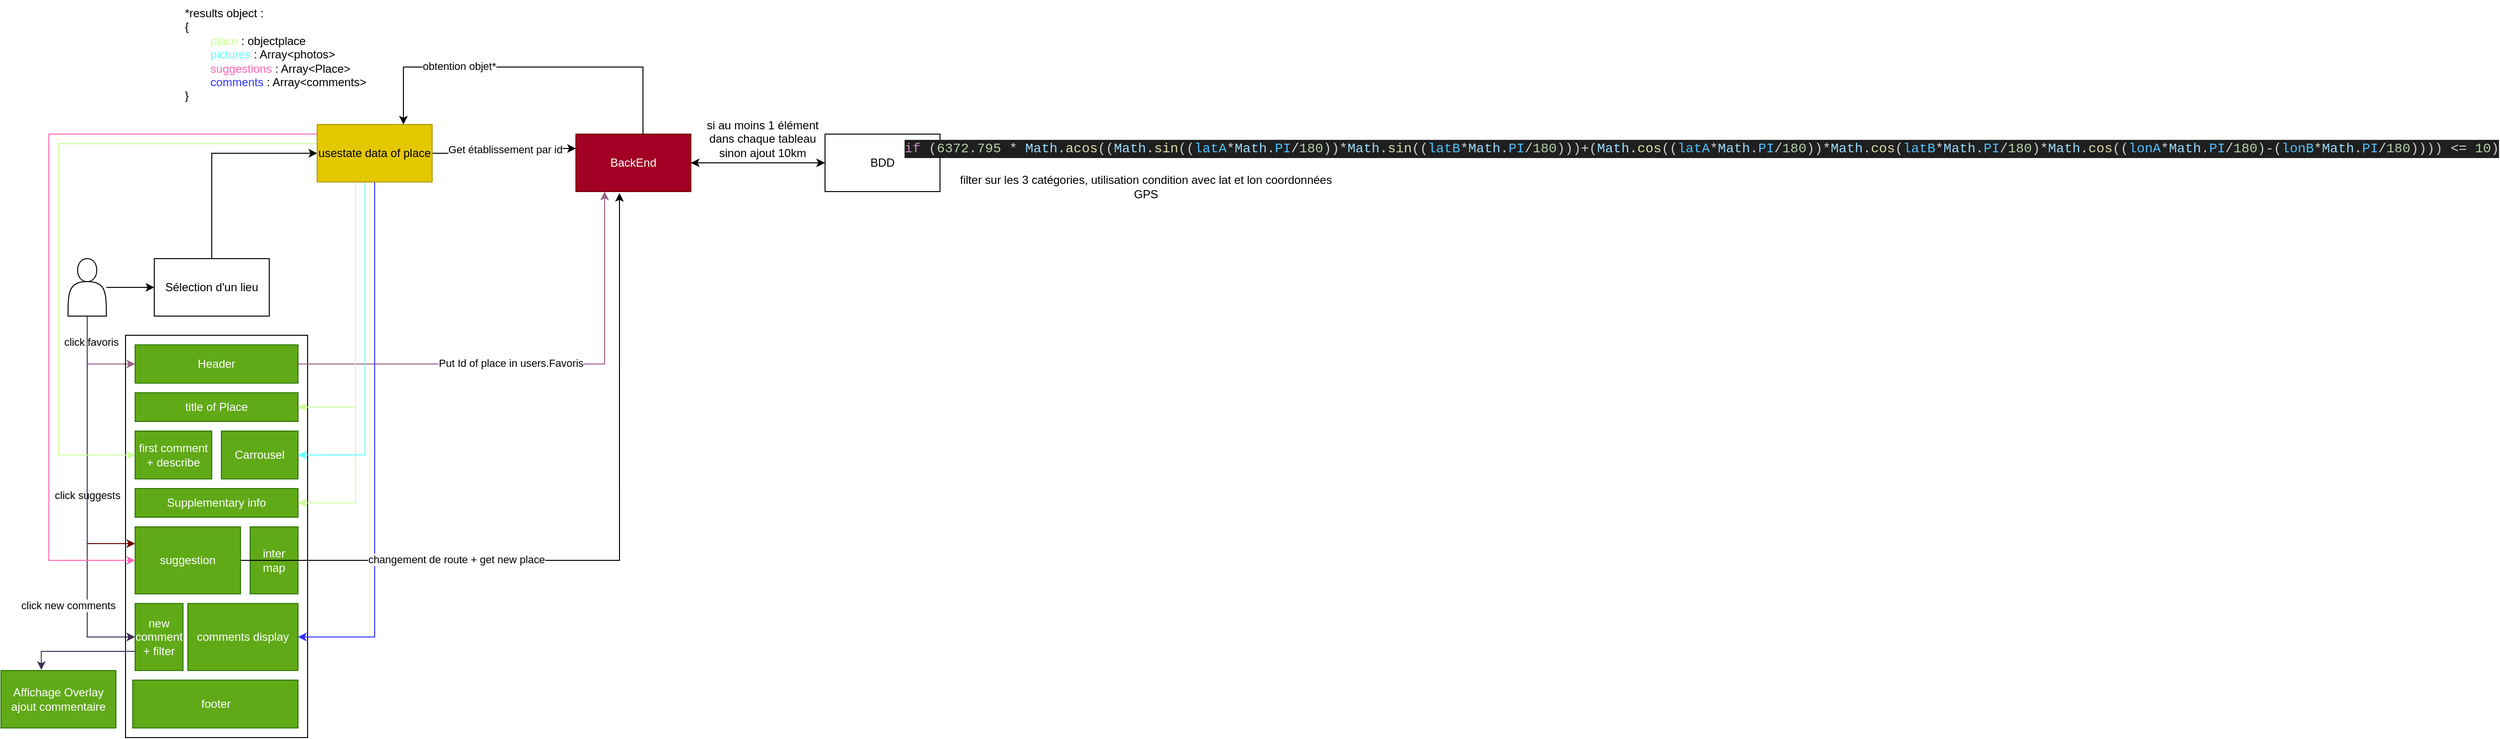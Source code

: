 <mxfile version="24.6.4" type="device">
  <diagram name="Page-1" id="HNCJbje22c4PX_TN-pD8">
    <mxGraphModel dx="600" dy="1524" grid="1" gridSize="10" guides="1" tooltips="1" connect="1" arrows="1" fold="1" page="1" pageScale="1" pageWidth="827" pageHeight="1169" math="0" shadow="0">
      <root>
        <mxCell id="0" />
        <mxCell id="1" parent="0" />
        <mxCell id="U-ZC5fPLNIYplMjTSw36-3" style="edgeStyle=orthogonalEdgeStyle;rounded=0;orthogonalLoop=1;jettySize=auto;html=1;" parent="1" source="U-ZC5fPLNIYplMjTSw36-1" target="U-ZC5fPLNIYplMjTSw36-2" edge="1">
          <mxGeometry relative="1" as="geometry" />
        </mxCell>
        <mxCell id="nQ-vgCl5lO_BoKiB2ZeB-30" style="edgeStyle=orthogonalEdgeStyle;rounded=0;orthogonalLoop=1;jettySize=auto;html=1;entryX=0;entryY=0.5;entryDx=0;entryDy=0;fillColor=#e6d0de;strokeColor=#996185;gradientColor=#d5739d;" edge="1" parent="1" source="U-ZC5fPLNIYplMjTSw36-1" target="nQ-vgCl5lO_BoKiB2ZeB-2">
          <mxGeometry relative="1" as="geometry">
            <Array as="points">
              <mxPoint x="90" y="370" />
            </Array>
          </mxGeometry>
        </mxCell>
        <mxCell id="nQ-vgCl5lO_BoKiB2ZeB-31" value="click favoris" style="edgeLabel;html=1;align=center;verticalAlign=middle;resizable=0;points=[];" vertex="1" connectable="0" parent="nQ-vgCl5lO_BoKiB2ZeB-30">
          <mxGeometry x="-0.463" y="4" relative="1" as="geometry">
            <mxPoint as="offset" />
          </mxGeometry>
        </mxCell>
        <mxCell id="nQ-vgCl5lO_BoKiB2ZeB-34" style="edgeStyle=orthogonalEdgeStyle;rounded=0;orthogonalLoop=1;jettySize=auto;html=1;entryX=0;entryY=0.25;entryDx=0;entryDy=0;fillColor=#a20025;strokeColor=#6F0000;" edge="1" parent="1" source="U-ZC5fPLNIYplMjTSw36-1" target="nQ-vgCl5lO_BoKiB2ZeB-7">
          <mxGeometry relative="1" as="geometry">
            <Array as="points">
              <mxPoint x="90" y="558" />
            </Array>
          </mxGeometry>
        </mxCell>
        <mxCell id="nQ-vgCl5lO_BoKiB2ZeB-35" value="click suggests" style="edgeLabel;html=1;align=center;verticalAlign=middle;resizable=0;points=[];" vertex="1" connectable="0" parent="nQ-vgCl5lO_BoKiB2ZeB-34">
          <mxGeometry x="0.3" relative="1" as="geometry">
            <mxPoint as="offset" />
          </mxGeometry>
        </mxCell>
        <mxCell id="nQ-vgCl5lO_BoKiB2ZeB-38" style="edgeStyle=orthogonalEdgeStyle;rounded=0;orthogonalLoop=1;jettySize=auto;html=1;entryX=0;entryY=0.5;entryDx=0;entryDy=0;fillColor=#76608a;strokeColor=#432D57;" edge="1" parent="1" source="U-ZC5fPLNIYplMjTSw36-1" target="nQ-vgCl5lO_BoKiB2ZeB-9">
          <mxGeometry relative="1" as="geometry">
            <Array as="points">
              <mxPoint x="90" y="655" />
            </Array>
          </mxGeometry>
        </mxCell>
        <mxCell id="nQ-vgCl5lO_BoKiB2ZeB-40" value="click new comments" style="edgeLabel;html=1;align=center;verticalAlign=middle;resizable=0;points=[];" vertex="1" connectable="0" parent="nQ-vgCl5lO_BoKiB2ZeB-38">
          <mxGeometry x="0.569" y="-5" relative="1" as="geometry">
            <mxPoint x="-15" as="offset" />
          </mxGeometry>
        </mxCell>
        <mxCell id="U-ZC5fPLNIYplMjTSw36-1" value="" style="shape=actor;whiteSpace=wrap;html=1;" parent="1" vertex="1">
          <mxGeometry x="70" y="260" width="40" height="60" as="geometry" />
        </mxCell>
        <mxCell id="nQ-vgCl5lO_BoKiB2ZeB-13" style="edgeStyle=orthogonalEdgeStyle;rounded=0;orthogonalLoop=1;jettySize=auto;html=1;" edge="1" parent="1" source="U-ZC5fPLNIYplMjTSw36-2" target="nQ-vgCl5lO_BoKiB2ZeB-12">
          <mxGeometry relative="1" as="geometry">
            <Array as="points">
              <mxPoint x="220" y="150" />
            </Array>
          </mxGeometry>
        </mxCell>
        <mxCell id="U-ZC5fPLNIYplMjTSw36-2" value="Sélection d&#39;un lieu" style="rounded=0;whiteSpace=wrap;html=1;" parent="1" vertex="1">
          <mxGeometry x="160" y="260" width="120" height="60" as="geometry" />
        </mxCell>
        <mxCell id="nQ-vgCl5lO_BoKiB2ZeB-29" style="edgeStyle=orthogonalEdgeStyle;rounded=0;orthogonalLoop=1;jettySize=auto;html=1;entryX=0;entryY=0.5;entryDx=0;entryDy=0;" edge="1" parent="1" source="U-ZC5fPLNIYplMjTSw36-4" target="U-ZC5fPLNIYplMjTSw36-13">
          <mxGeometry relative="1" as="geometry" />
        </mxCell>
        <mxCell id="U-ZC5fPLNIYplMjTSw36-4" value="BackEnd" style="rounded=0;whiteSpace=wrap;html=1;fillColor=#a20025;fontColor=#ffffff;strokeColor=#6F0000;" parent="1" vertex="1">
          <mxGeometry x="600" y="130" width="120" height="60" as="geometry" />
        </mxCell>
        <mxCell id="U-ZC5fPLNIYplMjTSw36-17" style="edgeStyle=orthogonalEdgeStyle;rounded=0;orthogonalLoop=1;jettySize=auto;html=1;" parent="1" source="U-ZC5fPLNIYplMjTSw36-13" target="U-ZC5fPLNIYplMjTSw36-4" edge="1">
          <mxGeometry relative="1" as="geometry" />
        </mxCell>
        <mxCell id="U-ZC5fPLNIYplMjTSw36-13" value="BDD" style="rounded=0;whiteSpace=wrap;html=1;" parent="1" vertex="1">
          <mxGeometry x="860" y="130" width="120" height="60" as="geometry" />
        </mxCell>
        <mxCell id="U-ZC5fPLNIYplMjTSw36-15" value="&lt;div style=&quot;color: rgb(204, 204, 204); background-color: rgb(31, 31, 31); font-family: Consolas, &amp;quot;Courier New&amp;quot;, monospace; font-size: 14px; line-height: 19px; white-space: pre;&quot;&gt;&lt;span style=&quot;color: #c586c0;&quot;&gt;if&lt;/span&gt; (&lt;span style=&quot;color: #b5cea8;&quot;&gt;6372.795&lt;/span&gt; &lt;span style=&quot;color: #d4d4d4;&quot;&gt;*&lt;/span&gt; &lt;span style=&quot;color: #9cdcfe;&quot;&gt;Math&lt;/span&gt;.&lt;span style=&quot;color: #dcdcaa;&quot;&gt;acos&lt;/span&gt;((&lt;span style=&quot;color: #9cdcfe;&quot;&gt;Math&lt;/span&gt;.&lt;span style=&quot;color: #dcdcaa;&quot;&gt;sin&lt;/span&gt;((&lt;span style=&quot;color: #4fc1ff;&quot;&gt;latA&lt;/span&gt;&lt;span style=&quot;color: #d4d4d4;&quot;&gt;*&lt;/span&gt;&lt;span style=&quot;color: #9cdcfe;&quot;&gt;Math&lt;/span&gt;.&lt;span style=&quot;color: #4fc1ff;&quot;&gt;PI&lt;/span&gt;&lt;span style=&quot;color: #d4d4d4;&quot;&gt;/&lt;/span&gt;&lt;span style=&quot;color: #b5cea8;&quot;&gt;180&lt;/span&gt;))&lt;span style=&quot;color: #d4d4d4;&quot;&gt;*&lt;/span&gt;&lt;span style=&quot;color: #9cdcfe;&quot;&gt;Math&lt;/span&gt;.&lt;span style=&quot;color: #dcdcaa;&quot;&gt;sin&lt;/span&gt;((&lt;span style=&quot;color: #4fc1ff;&quot;&gt;latB&lt;/span&gt;&lt;span style=&quot;color: #d4d4d4;&quot;&gt;*&lt;/span&gt;&lt;span style=&quot;color: #9cdcfe;&quot;&gt;Math&lt;/span&gt;.&lt;span style=&quot;color: #4fc1ff;&quot;&gt;PI&lt;/span&gt;&lt;span style=&quot;color: #d4d4d4;&quot;&gt;/&lt;/span&gt;&lt;span style=&quot;color: #b5cea8;&quot;&gt;180&lt;/span&gt;)))&lt;span style=&quot;color: #d4d4d4;&quot;&gt;+&lt;/span&gt;(&lt;span style=&quot;color: #9cdcfe;&quot;&gt;Math&lt;/span&gt;.&lt;span style=&quot;color: #dcdcaa;&quot;&gt;cos&lt;/span&gt;((&lt;span style=&quot;color: #4fc1ff;&quot;&gt;latA&lt;/span&gt;&lt;span style=&quot;color: #d4d4d4;&quot;&gt;*&lt;/span&gt;&lt;span style=&quot;color: #9cdcfe;&quot;&gt;Math&lt;/span&gt;.&lt;span style=&quot;color: #4fc1ff;&quot;&gt;PI&lt;/span&gt;&lt;span style=&quot;color: #d4d4d4;&quot;&gt;/&lt;/span&gt;&lt;span style=&quot;color: #b5cea8;&quot;&gt;180&lt;/span&gt;))&lt;span style=&quot;color: #d4d4d4;&quot;&gt;*&lt;/span&gt;&lt;span style=&quot;color: #9cdcfe;&quot;&gt;Math&lt;/span&gt;.&lt;span style=&quot;color: #dcdcaa;&quot;&gt;cos&lt;/span&gt;(&lt;span style=&quot;color: #4fc1ff;&quot;&gt;latB&lt;/span&gt;&lt;span style=&quot;color: #d4d4d4;&quot;&gt;*&lt;/span&gt;&lt;span style=&quot;color: #9cdcfe;&quot;&gt;Math&lt;/span&gt;.&lt;span style=&quot;color: #4fc1ff;&quot;&gt;PI&lt;/span&gt;&lt;span style=&quot;color: #d4d4d4;&quot;&gt;/&lt;/span&gt;&lt;span style=&quot;color: #b5cea8;&quot;&gt;180&lt;/span&gt;)&lt;span style=&quot;color: #d4d4d4;&quot;&gt;*&lt;/span&gt;&lt;span style=&quot;color: #9cdcfe;&quot;&gt;Math&lt;/span&gt;.&lt;span style=&quot;color: #dcdcaa;&quot;&gt;cos&lt;/span&gt;((&lt;span style=&quot;color: #4fc1ff;&quot;&gt;lonA&lt;/span&gt;&lt;span style=&quot;color: #d4d4d4;&quot;&gt;*&lt;/span&gt;&lt;span style=&quot;color: #9cdcfe;&quot;&gt;Math&lt;/span&gt;.&lt;span style=&quot;color: #4fc1ff;&quot;&gt;PI&lt;/span&gt;&lt;span style=&quot;color: #d4d4d4;&quot;&gt;/&lt;/span&gt;&lt;span style=&quot;color: #b5cea8;&quot;&gt;180&lt;/span&gt;)&lt;span style=&quot;color: #d4d4d4;&quot;&gt;-&lt;/span&gt;(&lt;span style=&quot;color: #4fc1ff;&quot;&gt;lonB&lt;/span&gt;&lt;span style=&quot;color: #d4d4d4;&quot;&gt;*&lt;/span&gt;&lt;span style=&quot;color: #9cdcfe;&quot;&gt;Math&lt;/span&gt;.&lt;span style=&quot;color: #4fc1ff;&quot;&gt;PI&lt;/span&gt;&lt;span style=&quot;color: #d4d4d4;&quot;&gt;/&lt;/span&gt;&lt;span style=&quot;color: #b5cea8;&quot;&gt;180&lt;/span&gt;)))) &lt;span style=&quot;color: #d4d4d4;&quot;&gt;&amp;lt;=&lt;/span&gt; &lt;span style=&quot;color: #b5cea8;&quot;&gt;10&lt;/span&gt;)&lt;/div&gt;" style="text;html=1;align=center;verticalAlign=middle;whiteSpace=wrap;rounded=0;" parent="1" vertex="1">
          <mxGeometry x="980" y="130" width="1590" height="30" as="geometry" />
        </mxCell>
        <mxCell id="U-ZC5fPLNIYplMjTSw36-16" value="filter sur les 3 catégories, utilisation condition avec lat et lon coordonnées GPS" style="text;html=1;align=center;verticalAlign=middle;whiteSpace=wrap;rounded=0;" parent="1" vertex="1">
          <mxGeometry x="990" y="170" width="410" height="30" as="geometry" />
        </mxCell>
        <mxCell id="U-ZC5fPLNIYplMjTSw36-18" value="si au moins 1 élément dans chaque tableau sinon ajout 10km" style="text;html=1;align=center;verticalAlign=middle;whiteSpace=wrap;rounded=0;" parent="1" vertex="1">
          <mxGeometry x="730" y="120" width="130" height="30" as="geometry" />
        </mxCell>
        <mxCell id="U-ZC5fPLNIYplMjTSw36-21" style="edgeStyle=orthogonalEdgeStyle;rounded=0;orthogonalLoop=1;jettySize=auto;html=1;entryX=0.75;entryY=0;entryDx=0;entryDy=0;" parent="1" target="nQ-vgCl5lO_BoKiB2ZeB-12" edge="1">
          <mxGeometry relative="1" as="geometry">
            <Array as="points">
              <mxPoint x="670" y="60" />
              <mxPoint x="420" y="60" />
            </Array>
            <mxPoint x="670" y="130" as="sourcePoint" />
            <mxPoint x="419.94" y="180" as="targetPoint" />
          </mxGeometry>
        </mxCell>
        <mxCell id="nQ-vgCl5lO_BoKiB2ZeB-16" value="obtention objet*" style="edgeLabel;html=1;align=center;verticalAlign=middle;resizable=0;points=[];" vertex="1" connectable="0" parent="U-ZC5fPLNIYplMjTSw36-21">
          <mxGeometry x="0.471" y="-3" relative="1" as="geometry">
            <mxPoint x="17" y="2" as="offset" />
          </mxGeometry>
        </mxCell>
        <mxCell id="nQ-vgCl5lO_BoKiB2ZeB-1" value="" style="rounded=0;whiteSpace=wrap;html=1;fillColor=none;" vertex="1" parent="1">
          <mxGeometry x="130" y="340" width="190" height="420" as="geometry" />
        </mxCell>
        <mxCell id="nQ-vgCl5lO_BoKiB2ZeB-32" style="edgeStyle=orthogonalEdgeStyle;rounded=0;orthogonalLoop=1;jettySize=auto;html=1;fillColor=#e6d0de;strokeColor=#996185;gradientColor=#d5739d;" edge="1" parent="1" source="nQ-vgCl5lO_BoKiB2ZeB-2">
          <mxGeometry relative="1" as="geometry">
            <mxPoint x="630" y="190" as="targetPoint" />
            <Array as="points">
              <mxPoint x="630" y="370" />
              <mxPoint x="630" y="190" />
            </Array>
          </mxGeometry>
        </mxCell>
        <mxCell id="nQ-vgCl5lO_BoKiB2ZeB-33" value="Put Id of place in users.Favoris" style="edgeLabel;html=1;align=center;verticalAlign=middle;resizable=0;points=[];" vertex="1" connectable="0" parent="nQ-vgCl5lO_BoKiB2ZeB-32">
          <mxGeometry x="-0.112" y="1" relative="1" as="geometry">
            <mxPoint as="offset" />
          </mxGeometry>
        </mxCell>
        <mxCell id="nQ-vgCl5lO_BoKiB2ZeB-2" value="Header" style="rounded=0;whiteSpace=wrap;html=1;fillColor=#60a917;fontColor=#ffffff;strokeColor=#2D7600;" vertex="1" parent="1">
          <mxGeometry x="140" y="350" width="170" height="40" as="geometry" />
        </mxCell>
        <mxCell id="nQ-vgCl5lO_BoKiB2ZeB-3" value="title of Place" style="rounded=0;whiteSpace=wrap;html=1;fillColor=#60a917;fontColor=#ffffff;strokeColor=#2D7600;" vertex="1" parent="1">
          <mxGeometry x="140" y="400" width="170" height="30" as="geometry" />
        </mxCell>
        <mxCell id="nQ-vgCl5lO_BoKiB2ZeB-4" value="first comment + describe" style="rounded=0;whiteSpace=wrap;html=1;fillColor=#60a917;fontColor=#ffffff;strokeColor=#2D7600;" vertex="1" parent="1">
          <mxGeometry x="140" y="440" width="80" height="50" as="geometry" />
        </mxCell>
        <mxCell id="nQ-vgCl5lO_BoKiB2ZeB-5" value="Carrousel" style="rounded=0;whiteSpace=wrap;html=1;fillColor=#60a917;fontColor=#ffffff;strokeColor=#2D7600;" vertex="1" parent="1">
          <mxGeometry x="230" y="440" width="80" height="50" as="geometry" />
        </mxCell>
        <mxCell id="nQ-vgCl5lO_BoKiB2ZeB-6" value="Supplementary info" style="rounded=0;whiteSpace=wrap;html=1;fillColor=#60a917;fontColor=#ffffff;strokeColor=#2D7600;" vertex="1" parent="1">
          <mxGeometry x="140" y="500" width="170" height="30" as="geometry" />
        </mxCell>
        <mxCell id="nQ-vgCl5lO_BoKiB2ZeB-7" value="suggestion" style="rounded=0;whiteSpace=wrap;html=1;fillColor=#60a917;fontColor=#ffffff;strokeColor=#2D7600;" vertex="1" parent="1">
          <mxGeometry x="140" y="540" width="110" height="70" as="geometry" />
        </mxCell>
        <mxCell id="nQ-vgCl5lO_BoKiB2ZeB-8" value="inter map" style="rounded=0;whiteSpace=wrap;html=1;fillColor=#60a917;fontColor=#ffffff;strokeColor=#2D7600;" vertex="1" parent="1">
          <mxGeometry x="260" y="540" width="50" height="70" as="geometry" />
        </mxCell>
        <mxCell id="nQ-vgCl5lO_BoKiB2ZeB-9" value="new comment&lt;div&gt;+ filter&lt;/div&gt;" style="rounded=0;whiteSpace=wrap;html=1;fillColor=#60a917;fontColor=#ffffff;strokeColor=#2D7600;" vertex="1" parent="1">
          <mxGeometry x="140" y="620" width="50" height="70" as="geometry" />
        </mxCell>
        <mxCell id="nQ-vgCl5lO_BoKiB2ZeB-10" value="comments display" style="rounded=0;whiteSpace=wrap;html=1;fillColor=#60a917;fontColor=#ffffff;strokeColor=#2D7600;" vertex="1" parent="1">
          <mxGeometry x="195" y="620" width="115" height="70" as="geometry" />
        </mxCell>
        <mxCell id="nQ-vgCl5lO_BoKiB2ZeB-11" value="footer" style="rounded=0;whiteSpace=wrap;html=1;fillColor=#60a917;fontColor=#ffffff;strokeColor=#2D7600;" vertex="1" parent="1">
          <mxGeometry x="137.5" y="700" width="172.5" height="50" as="geometry" />
        </mxCell>
        <mxCell id="nQ-vgCl5lO_BoKiB2ZeB-14" style="edgeStyle=orthogonalEdgeStyle;rounded=0;orthogonalLoop=1;jettySize=auto;html=1;entryX=0;entryY=0.25;entryDx=0;entryDy=0;" edge="1" parent="1" source="nQ-vgCl5lO_BoKiB2ZeB-12" target="U-ZC5fPLNIYplMjTSw36-4">
          <mxGeometry relative="1" as="geometry" />
        </mxCell>
        <mxCell id="nQ-vgCl5lO_BoKiB2ZeB-15" value="Get établissement par id" style="edgeLabel;html=1;align=center;verticalAlign=middle;resizable=0;points=[];" vertex="1" connectable="0" parent="nQ-vgCl5lO_BoKiB2ZeB-14">
          <mxGeometry x="0.022" y="-1" relative="1" as="geometry">
            <mxPoint as="offset" />
          </mxGeometry>
        </mxCell>
        <mxCell id="nQ-vgCl5lO_BoKiB2ZeB-22" style="edgeStyle=orthogonalEdgeStyle;rounded=0;orthogonalLoop=1;jettySize=auto;html=1;entryX=1;entryY=0.5;entryDx=0;entryDy=0;strokeColor=#CCFF99;" edge="1" parent="1" source="nQ-vgCl5lO_BoKiB2ZeB-12" target="nQ-vgCl5lO_BoKiB2ZeB-3">
          <mxGeometry relative="1" as="geometry">
            <Array as="points">
              <mxPoint x="370" y="415" />
            </Array>
          </mxGeometry>
        </mxCell>
        <mxCell id="nQ-vgCl5lO_BoKiB2ZeB-23" style="edgeStyle=orthogonalEdgeStyle;rounded=0;orthogonalLoop=1;jettySize=auto;html=1;entryX=1;entryY=0.5;entryDx=0;entryDy=0;strokeColor=#66FFFF;" edge="1" parent="1" source="nQ-vgCl5lO_BoKiB2ZeB-12" target="nQ-vgCl5lO_BoKiB2ZeB-5">
          <mxGeometry relative="1" as="geometry">
            <Array as="points">
              <mxPoint x="380" y="465" />
            </Array>
          </mxGeometry>
        </mxCell>
        <mxCell id="nQ-vgCl5lO_BoKiB2ZeB-24" style="edgeStyle=orthogonalEdgeStyle;rounded=0;orthogonalLoop=1;jettySize=auto;html=1;entryX=0;entryY=0.5;entryDx=0;entryDy=0;strokeColor=#CCFF99;" edge="1" parent="1" source="nQ-vgCl5lO_BoKiB2ZeB-12" target="nQ-vgCl5lO_BoKiB2ZeB-4">
          <mxGeometry relative="1" as="geometry">
            <Array as="points">
              <mxPoint x="60" y="140" />
              <mxPoint x="60" y="465" />
            </Array>
          </mxGeometry>
        </mxCell>
        <mxCell id="nQ-vgCl5lO_BoKiB2ZeB-25" style="edgeStyle=orthogonalEdgeStyle;rounded=0;orthogonalLoop=1;jettySize=auto;html=1;entryX=1;entryY=0.5;entryDx=0;entryDy=0;strokeColor=#CCFF99;" edge="1" parent="1" source="nQ-vgCl5lO_BoKiB2ZeB-12" target="nQ-vgCl5lO_BoKiB2ZeB-6">
          <mxGeometry relative="1" as="geometry">
            <Array as="points">
              <mxPoint x="370" y="515" />
            </Array>
          </mxGeometry>
        </mxCell>
        <mxCell id="nQ-vgCl5lO_BoKiB2ZeB-27" style="edgeStyle=orthogonalEdgeStyle;rounded=0;orthogonalLoop=1;jettySize=auto;html=1;entryX=0;entryY=0.5;entryDx=0;entryDy=0;strokeColor=#FF66B3;" edge="1" parent="1" source="nQ-vgCl5lO_BoKiB2ZeB-12" target="nQ-vgCl5lO_BoKiB2ZeB-7">
          <mxGeometry relative="1" as="geometry">
            <Array as="points">
              <mxPoint x="50" y="130" />
              <mxPoint x="50" y="575" />
            </Array>
          </mxGeometry>
        </mxCell>
        <mxCell id="nQ-vgCl5lO_BoKiB2ZeB-28" style="edgeStyle=orthogonalEdgeStyle;rounded=0;orthogonalLoop=1;jettySize=auto;html=1;entryX=1;entryY=0.5;entryDx=0;entryDy=0;strokeColor=#3333FF;" edge="1" parent="1" source="nQ-vgCl5lO_BoKiB2ZeB-12" target="nQ-vgCl5lO_BoKiB2ZeB-10">
          <mxGeometry relative="1" as="geometry">
            <Array as="points">
              <mxPoint x="390" y="655" />
            </Array>
          </mxGeometry>
        </mxCell>
        <mxCell id="nQ-vgCl5lO_BoKiB2ZeB-12" value="usestate data of place" style="rounded=0;whiteSpace=wrap;html=1;fillColor=#e3c800;fontColor=#000000;strokeColor=#B09500;" vertex="1" parent="1">
          <mxGeometry x="330" y="120" width="120" height="60" as="geometry" />
        </mxCell>
        <mxCell id="nQ-vgCl5lO_BoKiB2ZeB-17" value="*results object :&amp;nbsp;&lt;div&gt;{&lt;/div&gt;&lt;div&gt;&lt;span style=&quot;white-space: pre;&quot;&gt;&#x9;&lt;/span&gt;&lt;font color=&quot;#ccff99&quot;&gt;place &lt;/font&gt;: objectplace&lt;br&gt;&lt;/div&gt;&lt;div&gt;&lt;span style=&quot;white-space: pre;&quot;&gt;&#x9;&lt;/span&gt;&lt;font color=&quot;#66ffff&quot;&gt;pictures &lt;/font&gt;: Array&amp;lt;photos&amp;gt;&lt;br&gt;&lt;/div&gt;&lt;div&gt;&lt;span style=&quot;white-space: pre;&quot;&gt;&#x9;&lt;/span&gt;&lt;font color=&quot;#ff66b3&quot;&gt;suggestions &lt;/font&gt;: Array&amp;lt;Place&amp;gt;&lt;br&gt;&lt;/div&gt;&lt;div&gt;&lt;span style=&quot;white-space: pre;&quot;&gt;&#x9;&lt;/span&gt;&lt;font color=&quot;#3333ff&quot;&gt;comments &lt;/font&gt;: Array&amp;lt;comments&amp;gt;&lt;br&gt;&lt;/div&gt;&lt;div&gt;}&lt;/div&gt;" style="text;html=1;align=left;verticalAlign=top;whiteSpace=wrap;rounded=0;" vertex="1" parent="1">
          <mxGeometry x="190" y="-10" width="210" height="120" as="geometry" />
        </mxCell>
        <mxCell id="nQ-vgCl5lO_BoKiB2ZeB-36" style="edgeStyle=orthogonalEdgeStyle;rounded=0;orthogonalLoop=1;jettySize=auto;html=1;exitX=1;exitY=0.5;exitDx=0;exitDy=0;entryX=0.379;entryY=1.025;entryDx=0;entryDy=0;entryPerimeter=0;" edge="1" parent="1" source="nQ-vgCl5lO_BoKiB2ZeB-7" target="U-ZC5fPLNIYplMjTSw36-4">
          <mxGeometry relative="1" as="geometry" />
        </mxCell>
        <mxCell id="nQ-vgCl5lO_BoKiB2ZeB-37" value="changement de route + get new place" style="edgeLabel;html=1;align=center;verticalAlign=middle;resizable=0;points=[];" vertex="1" connectable="0" parent="nQ-vgCl5lO_BoKiB2ZeB-36">
          <mxGeometry x="-0.423" y="1" relative="1" as="geometry">
            <mxPoint as="offset" />
          </mxGeometry>
        </mxCell>
        <mxCell id="nQ-vgCl5lO_BoKiB2ZeB-39" value="Affichage Overlay ajout commentaire" style="rounded=0;whiteSpace=wrap;html=1;fillColor=#60a917;fontColor=#ffffff;strokeColor=#2D7600;" vertex="1" parent="1">
          <mxGeometry y="690" width="120" height="60" as="geometry" />
        </mxCell>
        <mxCell id="nQ-vgCl5lO_BoKiB2ZeB-41" style="edgeStyle=orthogonalEdgeStyle;rounded=0;orthogonalLoop=1;jettySize=auto;html=1;entryX=0.351;entryY=-0.01;entryDx=0;entryDy=0;entryPerimeter=0;fillColor=#76608a;strokeColor=#432D57;" edge="1" parent="1" source="nQ-vgCl5lO_BoKiB2ZeB-9" target="nQ-vgCl5lO_BoKiB2ZeB-39">
          <mxGeometry relative="1" as="geometry">
            <Array as="points">
              <mxPoint x="42" y="670" />
            </Array>
          </mxGeometry>
        </mxCell>
      </root>
    </mxGraphModel>
  </diagram>
</mxfile>
